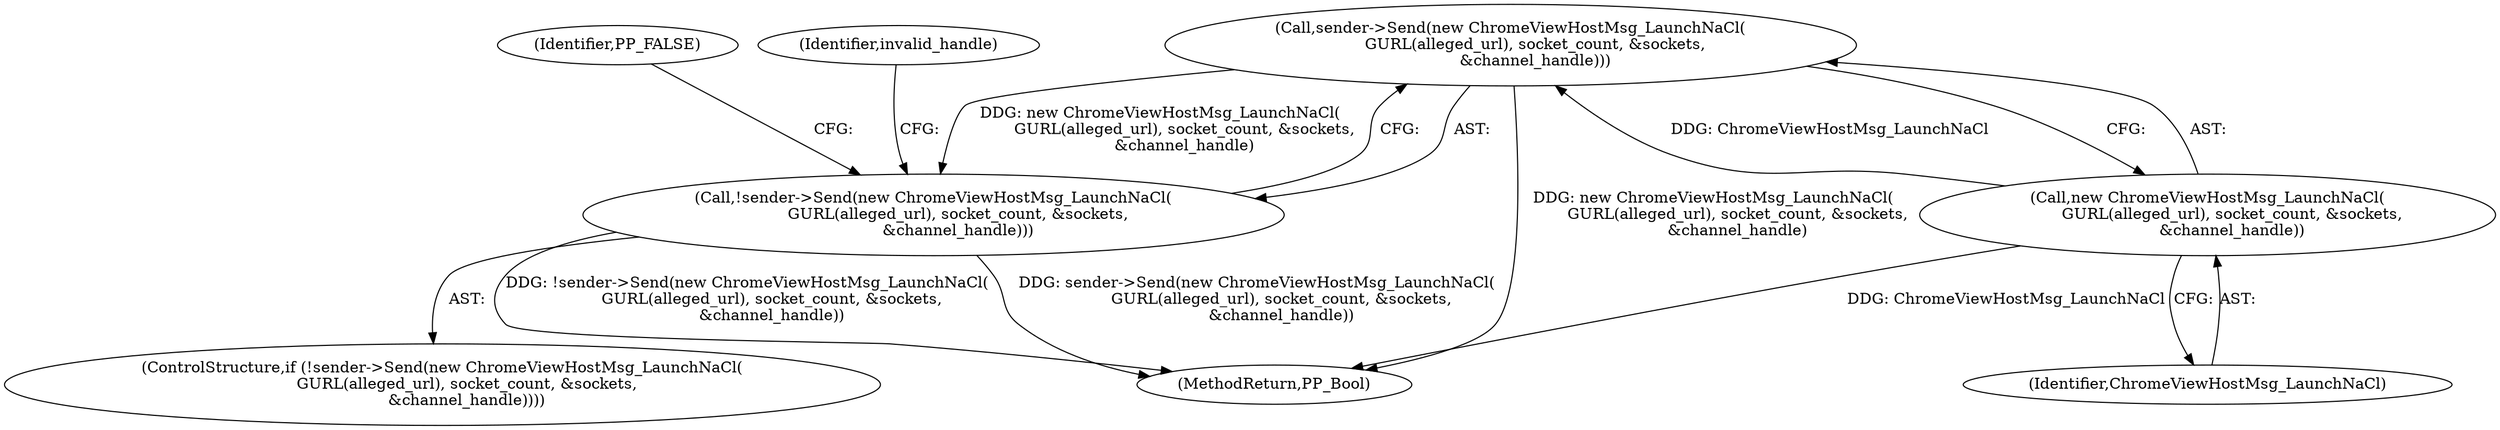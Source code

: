 digraph "0_Chrome_3b0d77670a0613f409110817455d2137576b485a_11@API" {
"1000125" [label="(Call,sender->Send(new ChromeViewHostMsg_LaunchNaCl(\n          GURL(alleged_url), socket_count, &sockets,\n          &channel_handle)))"];
"1000126" [label="(Call,new ChromeViewHostMsg_LaunchNaCl(\n          GURL(alleged_url), socket_count, &sockets,\n          &channel_handle))"];
"1000124" [label="(Call,!sender->Send(new ChromeViewHostMsg_LaunchNaCl(\n          GURL(alleged_url), socket_count, &sockets,\n          &channel_handle)))"];
"1000130" [label="(Identifier,PP_FALSE)"];
"1000133" [label="(Identifier,invalid_handle)"];
"1000183" [label="(MethodReturn,PP_Bool)"];
"1000125" [label="(Call,sender->Send(new ChromeViewHostMsg_LaunchNaCl(\n          GURL(alleged_url), socket_count, &sockets,\n          &channel_handle)))"];
"1000124" [label="(Call,!sender->Send(new ChromeViewHostMsg_LaunchNaCl(\n          GURL(alleged_url), socket_count, &sockets,\n          &channel_handle)))"];
"1000123" [label="(ControlStructure,if (!sender->Send(new ChromeViewHostMsg_LaunchNaCl(\n          GURL(alleged_url), socket_count, &sockets,\n          &channel_handle))))"];
"1000127" [label="(Identifier,ChromeViewHostMsg_LaunchNaCl)"];
"1000126" [label="(Call,new ChromeViewHostMsg_LaunchNaCl(\n          GURL(alleged_url), socket_count, &sockets,\n          &channel_handle))"];
"1000125" -> "1000124"  [label="AST: "];
"1000125" -> "1000126"  [label="CFG: "];
"1000126" -> "1000125"  [label="AST: "];
"1000124" -> "1000125"  [label="CFG: "];
"1000125" -> "1000183"  [label="DDG: new ChromeViewHostMsg_LaunchNaCl(\n          GURL(alleged_url), socket_count, &sockets,\n          &channel_handle)"];
"1000125" -> "1000124"  [label="DDG: new ChromeViewHostMsg_LaunchNaCl(\n          GURL(alleged_url), socket_count, &sockets,\n          &channel_handle)"];
"1000126" -> "1000125"  [label="DDG: ChromeViewHostMsg_LaunchNaCl"];
"1000126" -> "1000127"  [label="CFG: "];
"1000127" -> "1000126"  [label="AST: "];
"1000126" -> "1000183"  [label="DDG: ChromeViewHostMsg_LaunchNaCl"];
"1000124" -> "1000123"  [label="AST: "];
"1000130" -> "1000124"  [label="CFG: "];
"1000133" -> "1000124"  [label="CFG: "];
"1000124" -> "1000183"  [label="DDG: sender->Send(new ChromeViewHostMsg_LaunchNaCl(\n          GURL(alleged_url), socket_count, &sockets,\n          &channel_handle))"];
"1000124" -> "1000183"  [label="DDG: !sender->Send(new ChromeViewHostMsg_LaunchNaCl(\n          GURL(alleged_url), socket_count, &sockets,\n          &channel_handle))"];
}
